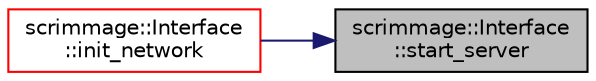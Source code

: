 digraph "scrimmage::Interface::start_server"
{
 // LATEX_PDF_SIZE
  edge [fontname="Helvetica",fontsize="10",labelfontname="Helvetica",labelfontsize="10"];
  node [fontname="Helvetica",fontsize="10",shape=record];
  rankdir="RL";
  Node1 [label="scrimmage::Interface\l::start_server",height=0.2,width=0.4,color="black", fillcolor="grey75", style="filled", fontcolor="black",tooltip=" "];
  Node1 -> Node2 [dir="back",color="midnightblue",fontsize="10",style="solid",fontname="Helvetica"];
  Node2 [label="scrimmage::Interface\l::init_network",height=0.2,width=0.4,color="red", fillcolor="white", style="filled",URL="$classscrimmage_1_1Interface.html#a6e2af3bf92eaf332bb20b55f4aecfe44",tooltip=" "];
}
